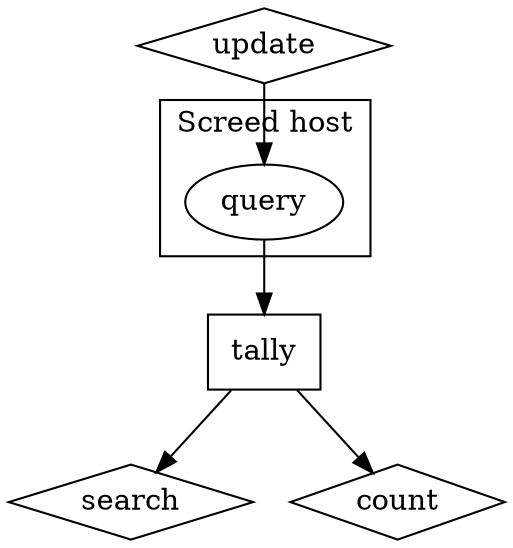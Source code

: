 digraph {
  subgraph cluster_screed_host {
    label="Screed host"
    query
  }
  tally [shape="box"]
  update, search, count [shape="diamond"]
  
  update -> query -> tally
  tally -> search
  tally -> count
}
